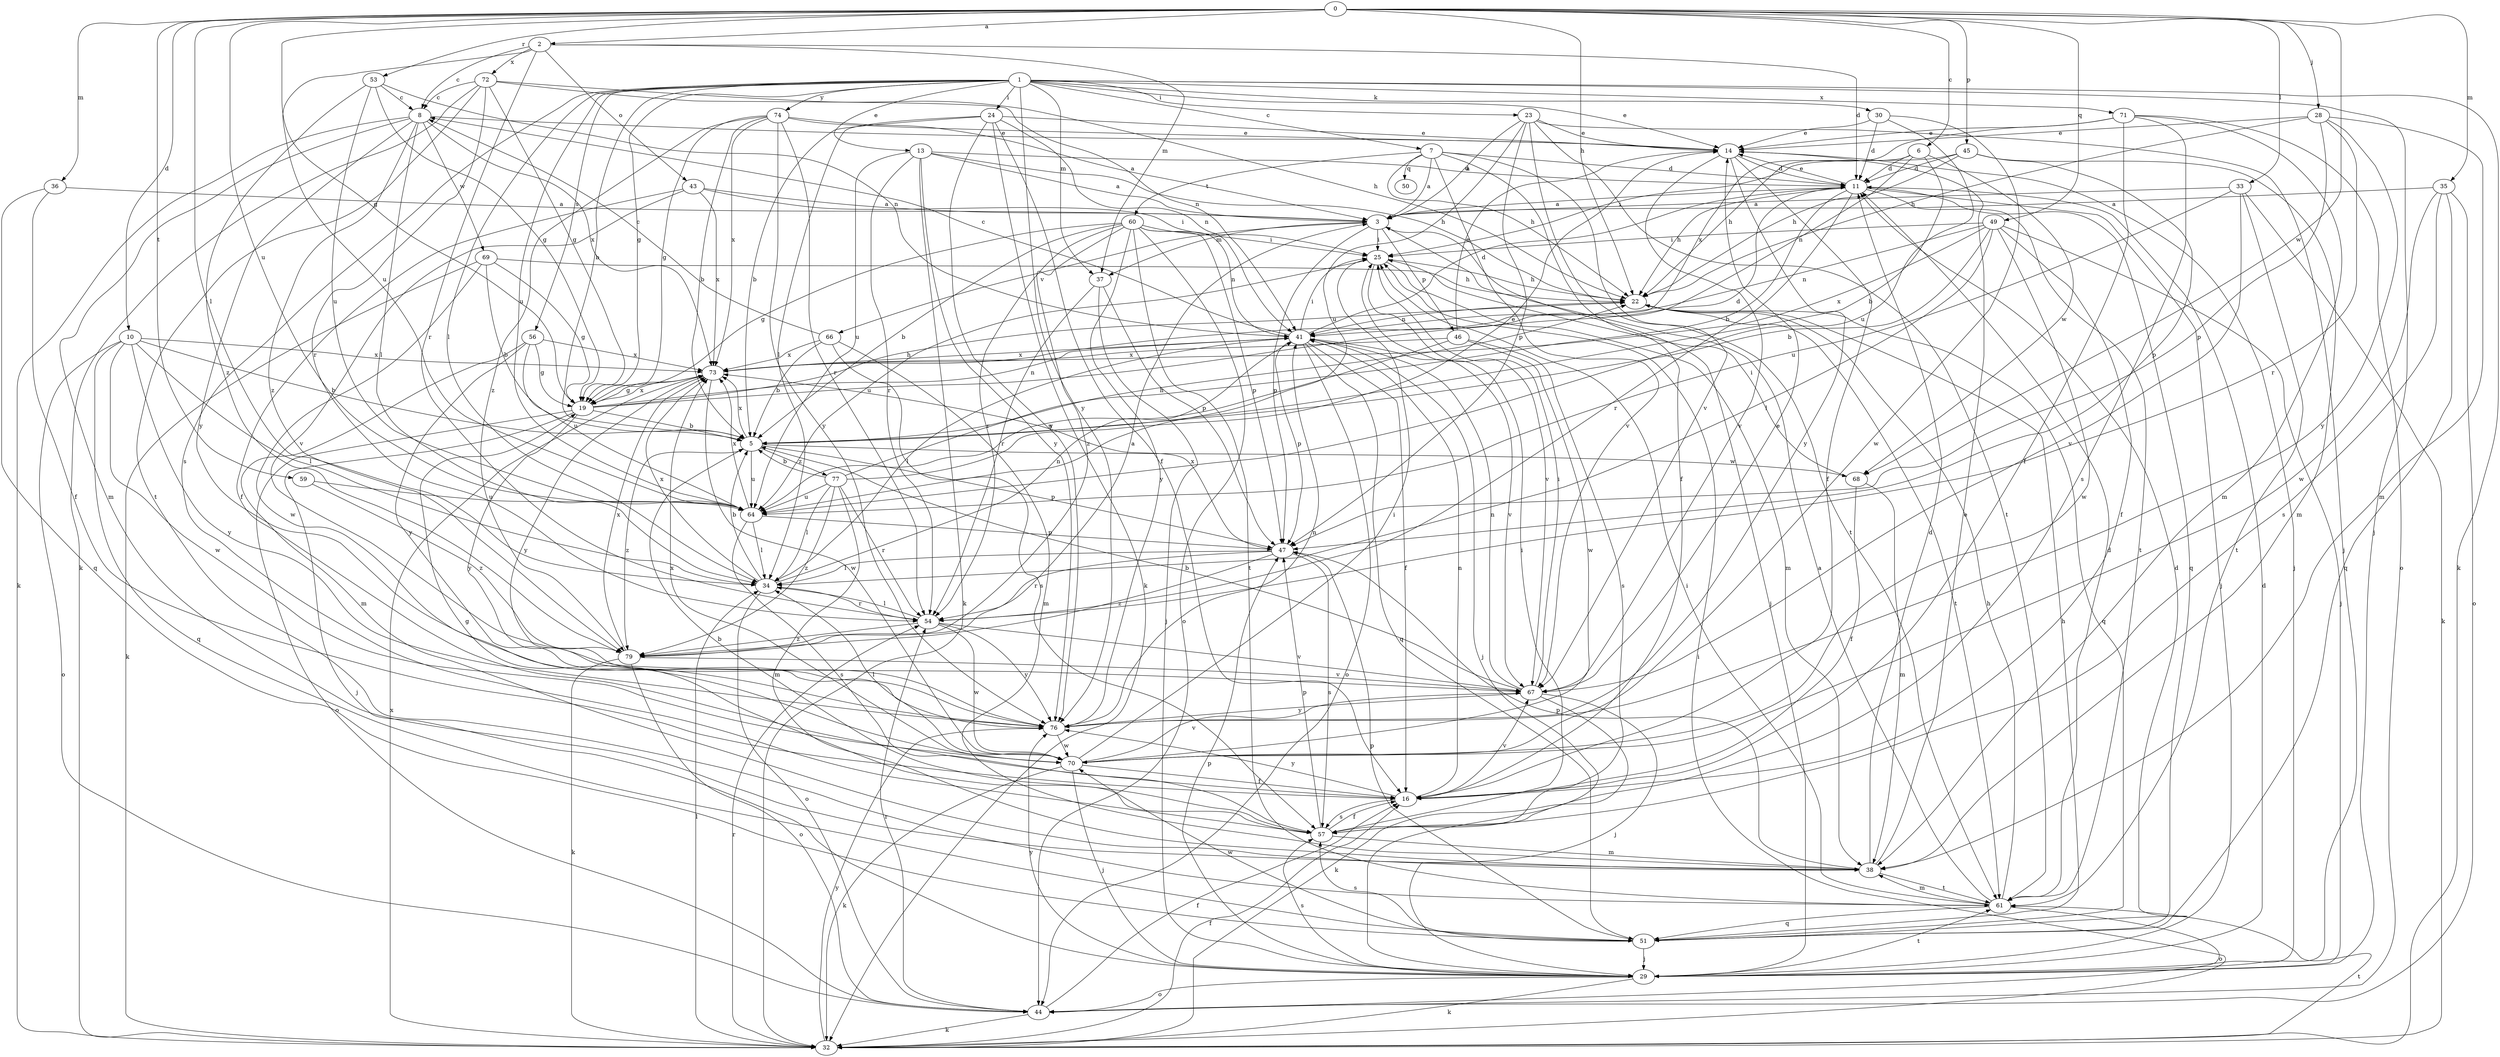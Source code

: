 strict digraph  {
0;
1;
2;
3;
5;
6;
7;
8;
10;
11;
13;
14;
16;
19;
22;
23;
24;
25;
28;
29;
30;
32;
33;
34;
35;
36;
37;
38;
41;
43;
44;
45;
46;
47;
49;
50;
51;
53;
54;
56;
57;
59;
60;
61;
64;
66;
67;
68;
69;
70;
71;
72;
73;
74;
76;
77;
79;
0 -> 2  [label=a];
0 -> 6  [label=c];
0 -> 10  [label=d];
0 -> 19  [label=g];
0 -> 22  [label=h];
0 -> 28  [label=j];
0 -> 33  [label=l];
0 -> 34  [label=l];
0 -> 35  [label=m];
0 -> 36  [label=m];
0 -> 45  [label=p];
0 -> 49  [label=q];
0 -> 53  [label=r];
0 -> 59  [label=t];
0 -> 64  [label=u];
0 -> 68  [label=w];
1 -> 5  [label=b];
1 -> 7  [label=c];
1 -> 13  [label=e];
1 -> 14  [label=e];
1 -> 19  [label=g];
1 -> 23  [label=i];
1 -> 24  [label=i];
1 -> 29  [label=j];
1 -> 30  [label=k];
1 -> 32  [label=k];
1 -> 34  [label=l];
1 -> 37  [label=m];
1 -> 56  [label=s];
1 -> 57  [label=s];
1 -> 64  [label=u];
1 -> 71  [label=x];
1 -> 74  [label=y];
1 -> 76  [label=y];
2 -> 8  [label=c];
2 -> 11  [label=d];
2 -> 37  [label=m];
2 -> 43  [label=o];
2 -> 54  [label=r];
2 -> 64  [label=u];
2 -> 72  [label=x];
3 -> 25  [label=i];
3 -> 29  [label=j];
3 -> 37  [label=m];
3 -> 46  [label=p];
3 -> 47  [label=p];
3 -> 66  [label=v];
5 -> 47  [label=p];
5 -> 64  [label=u];
5 -> 68  [label=w];
5 -> 73  [label=x];
5 -> 77  [label=z];
5 -> 79  [label=z];
6 -> 5  [label=b];
6 -> 11  [label=d];
6 -> 22  [label=h];
6 -> 41  [label=n];
6 -> 68  [label=w];
7 -> 3  [label=a];
7 -> 11  [label=d];
7 -> 16  [label=f];
7 -> 22  [label=h];
7 -> 50  [label=q];
7 -> 60  [label=t];
7 -> 61  [label=t];
7 -> 67  [label=v];
8 -> 14  [label=e];
8 -> 32  [label=k];
8 -> 34  [label=l];
8 -> 38  [label=m];
8 -> 69  [label=w];
8 -> 73  [label=x];
8 -> 76  [label=y];
8 -> 79  [label=z];
10 -> 5  [label=b];
10 -> 34  [label=l];
10 -> 44  [label=o];
10 -> 51  [label=q];
10 -> 70  [label=w];
10 -> 73  [label=x];
10 -> 76  [label=y];
11 -> 3  [label=a];
11 -> 5  [label=b];
11 -> 14  [label=e];
11 -> 22  [label=h];
11 -> 29  [label=j];
11 -> 51  [label=q];
11 -> 54  [label=r];
11 -> 61  [label=t];
13 -> 3  [label=a];
13 -> 11  [label=d];
13 -> 22  [label=h];
13 -> 32  [label=k];
13 -> 54  [label=r];
13 -> 64  [label=u];
13 -> 76  [label=y];
14 -> 11  [label=d];
14 -> 16  [label=f];
14 -> 29  [label=j];
14 -> 67  [label=v];
14 -> 76  [label=y];
16 -> 41  [label=n];
16 -> 57  [label=s];
16 -> 67  [label=v];
16 -> 76  [label=y];
19 -> 5  [label=b];
19 -> 11  [label=d];
19 -> 22  [label=h];
19 -> 29  [label=j];
19 -> 41  [label=n];
19 -> 44  [label=o];
19 -> 73  [label=x];
19 -> 76  [label=y];
22 -> 41  [label=n];
22 -> 51  [label=q];
22 -> 61  [label=t];
23 -> 3  [label=a];
23 -> 14  [label=e];
23 -> 29  [label=j];
23 -> 47  [label=p];
23 -> 61  [label=t];
23 -> 64  [label=u];
23 -> 67  [label=v];
24 -> 5  [label=b];
24 -> 14  [label=e];
24 -> 16  [label=f];
24 -> 32  [label=k];
24 -> 34  [label=l];
24 -> 41  [label=n];
24 -> 76  [label=y];
25 -> 22  [label=h];
25 -> 38  [label=m];
25 -> 64  [label=u];
25 -> 67  [label=v];
28 -> 14  [label=e];
28 -> 22  [label=h];
28 -> 38  [label=m];
28 -> 47  [label=p];
28 -> 54  [label=r];
28 -> 76  [label=y];
29 -> 11  [label=d];
29 -> 32  [label=k];
29 -> 44  [label=o];
29 -> 47  [label=p];
29 -> 57  [label=s];
29 -> 61  [label=t];
29 -> 76  [label=y];
30 -> 11  [label=d];
30 -> 14  [label=e];
30 -> 64  [label=u];
30 -> 70  [label=w];
32 -> 16  [label=f];
32 -> 25  [label=i];
32 -> 34  [label=l];
32 -> 54  [label=r];
32 -> 61  [label=t];
32 -> 73  [label=x];
32 -> 76  [label=y];
33 -> 3  [label=a];
33 -> 32  [label=k];
33 -> 61  [label=t];
33 -> 64  [label=u];
33 -> 67  [label=v];
34 -> 5  [label=b];
34 -> 41  [label=n];
34 -> 44  [label=o];
34 -> 54  [label=r];
34 -> 73  [label=x];
35 -> 3  [label=a];
35 -> 44  [label=o];
35 -> 51  [label=q];
35 -> 57  [label=s];
35 -> 70  [label=w];
36 -> 3  [label=a];
36 -> 16  [label=f];
36 -> 51  [label=q];
37 -> 29  [label=j];
37 -> 47  [label=p];
37 -> 54  [label=r];
38 -> 11  [label=d];
38 -> 14  [label=e];
38 -> 47  [label=p];
38 -> 61  [label=t];
41 -> 8  [label=c];
41 -> 11  [label=d];
41 -> 16  [label=f];
41 -> 25  [label=i];
41 -> 29  [label=j];
41 -> 34  [label=l];
41 -> 44  [label=o];
41 -> 47  [label=p];
41 -> 51  [label=q];
41 -> 67  [label=v];
41 -> 73  [label=x];
43 -> 3  [label=a];
43 -> 16  [label=f];
43 -> 25  [label=i];
43 -> 67  [label=v];
43 -> 73  [label=x];
44 -> 16  [label=f];
44 -> 32  [label=k];
44 -> 54  [label=r];
45 -> 11  [label=d];
45 -> 22  [label=h];
45 -> 25  [label=i];
45 -> 38  [label=m];
45 -> 47  [label=p];
46 -> 14  [label=e];
46 -> 57  [label=s];
46 -> 64  [label=u];
46 -> 70  [label=w];
46 -> 73  [label=x];
47 -> 34  [label=l];
47 -> 54  [label=r];
47 -> 57  [label=s];
47 -> 73  [label=x];
47 -> 79  [label=z];
49 -> 5  [label=b];
49 -> 16  [label=f];
49 -> 25  [label=i];
49 -> 29  [label=j];
49 -> 34  [label=l];
49 -> 41  [label=n];
49 -> 70  [label=w];
49 -> 73  [label=x];
51 -> 11  [label=d];
51 -> 22  [label=h];
51 -> 29  [label=j];
51 -> 47  [label=p];
51 -> 57  [label=s];
51 -> 70  [label=w];
53 -> 8  [label=c];
53 -> 19  [label=g];
53 -> 41  [label=n];
53 -> 64  [label=u];
53 -> 79  [label=z];
54 -> 34  [label=l];
54 -> 67  [label=v];
54 -> 70  [label=w];
54 -> 76  [label=y];
54 -> 79  [label=z];
56 -> 19  [label=g];
56 -> 38  [label=m];
56 -> 64  [label=u];
56 -> 73  [label=x];
56 -> 76  [label=y];
57 -> 5  [label=b];
57 -> 16  [label=f];
57 -> 19  [label=g];
57 -> 25  [label=i];
57 -> 38  [label=m];
57 -> 47  [label=p];
59 -> 64  [label=u];
59 -> 79  [label=z];
60 -> 5  [label=b];
60 -> 19  [label=g];
60 -> 25  [label=i];
60 -> 41  [label=n];
60 -> 44  [label=o];
60 -> 47  [label=p];
60 -> 54  [label=r];
60 -> 61  [label=t];
60 -> 76  [label=y];
60 -> 79  [label=z];
61 -> 3  [label=a];
61 -> 11  [label=d];
61 -> 22  [label=h];
61 -> 25  [label=i];
61 -> 38  [label=m];
61 -> 44  [label=o];
61 -> 51  [label=q];
64 -> 34  [label=l];
64 -> 47  [label=p];
64 -> 57  [label=s];
64 -> 73  [label=x];
66 -> 5  [label=b];
66 -> 8  [label=c];
66 -> 38  [label=m];
66 -> 57  [label=s];
66 -> 73  [label=x];
67 -> 5  [label=b];
67 -> 14  [label=e];
67 -> 25  [label=i];
67 -> 29  [label=j];
67 -> 32  [label=k];
67 -> 41  [label=n];
67 -> 76  [label=y];
68 -> 16  [label=f];
68 -> 25  [label=i];
68 -> 38  [label=m];
69 -> 5  [label=b];
69 -> 19  [label=g];
69 -> 22  [label=h];
69 -> 32  [label=k];
69 -> 70  [label=w];
70 -> 16  [label=f];
70 -> 25  [label=i];
70 -> 29  [label=j];
70 -> 32  [label=k];
70 -> 34  [label=l];
70 -> 67  [label=v];
70 -> 73  [label=x];
71 -> 14  [label=e];
71 -> 16  [label=f];
71 -> 38  [label=m];
71 -> 44  [label=o];
71 -> 57  [label=s];
71 -> 73  [label=x];
72 -> 8  [label=c];
72 -> 19  [label=g];
72 -> 22  [label=h];
72 -> 32  [label=k];
72 -> 41  [label=n];
72 -> 54  [label=r];
72 -> 61  [label=t];
73 -> 19  [label=g];
73 -> 70  [label=w];
73 -> 76  [label=y];
74 -> 3  [label=a];
74 -> 5  [label=b];
74 -> 14  [label=e];
74 -> 19  [label=g];
74 -> 54  [label=r];
74 -> 73  [label=x];
74 -> 76  [label=y];
74 -> 79  [label=z];
76 -> 41  [label=n];
76 -> 70  [label=w];
77 -> 5  [label=b];
77 -> 14  [label=e];
77 -> 22  [label=h];
77 -> 34  [label=l];
77 -> 38  [label=m];
77 -> 54  [label=r];
77 -> 64  [label=u];
77 -> 79  [label=z];
79 -> 3  [label=a];
79 -> 32  [label=k];
79 -> 44  [label=o];
79 -> 67  [label=v];
79 -> 73  [label=x];
}
